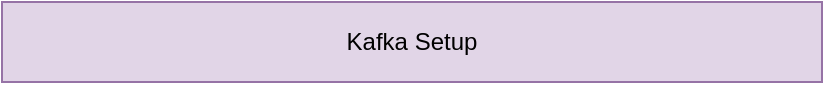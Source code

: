 <mxfile version="14.4.2" type="github">
  <diagram id="NAQS6ahlq7SdDlGxMQQa" name="Page-1">
    <mxGraphModel dx="1102" dy="449" grid="1" gridSize="10" guides="1" tooltips="1" connect="1" arrows="1" fold="1" page="1" pageScale="1" pageWidth="850" pageHeight="1100" math="0" shadow="0">
      <root>
        <mxCell id="0" />
        <mxCell id="1" parent="0" />
        <mxCell id="JRMp7o7rj3TTYYl7uWQ7-1" value="Kafka Setup" style="rounded=0;whiteSpace=wrap;html=1;fillColor=#e1d5e7;strokeColor=#9673a6;" vertex="1" parent="1">
          <mxGeometry x="70" y="50" width="410" height="40" as="geometry" />
        </mxCell>
      </root>
    </mxGraphModel>
  </diagram>
</mxfile>
